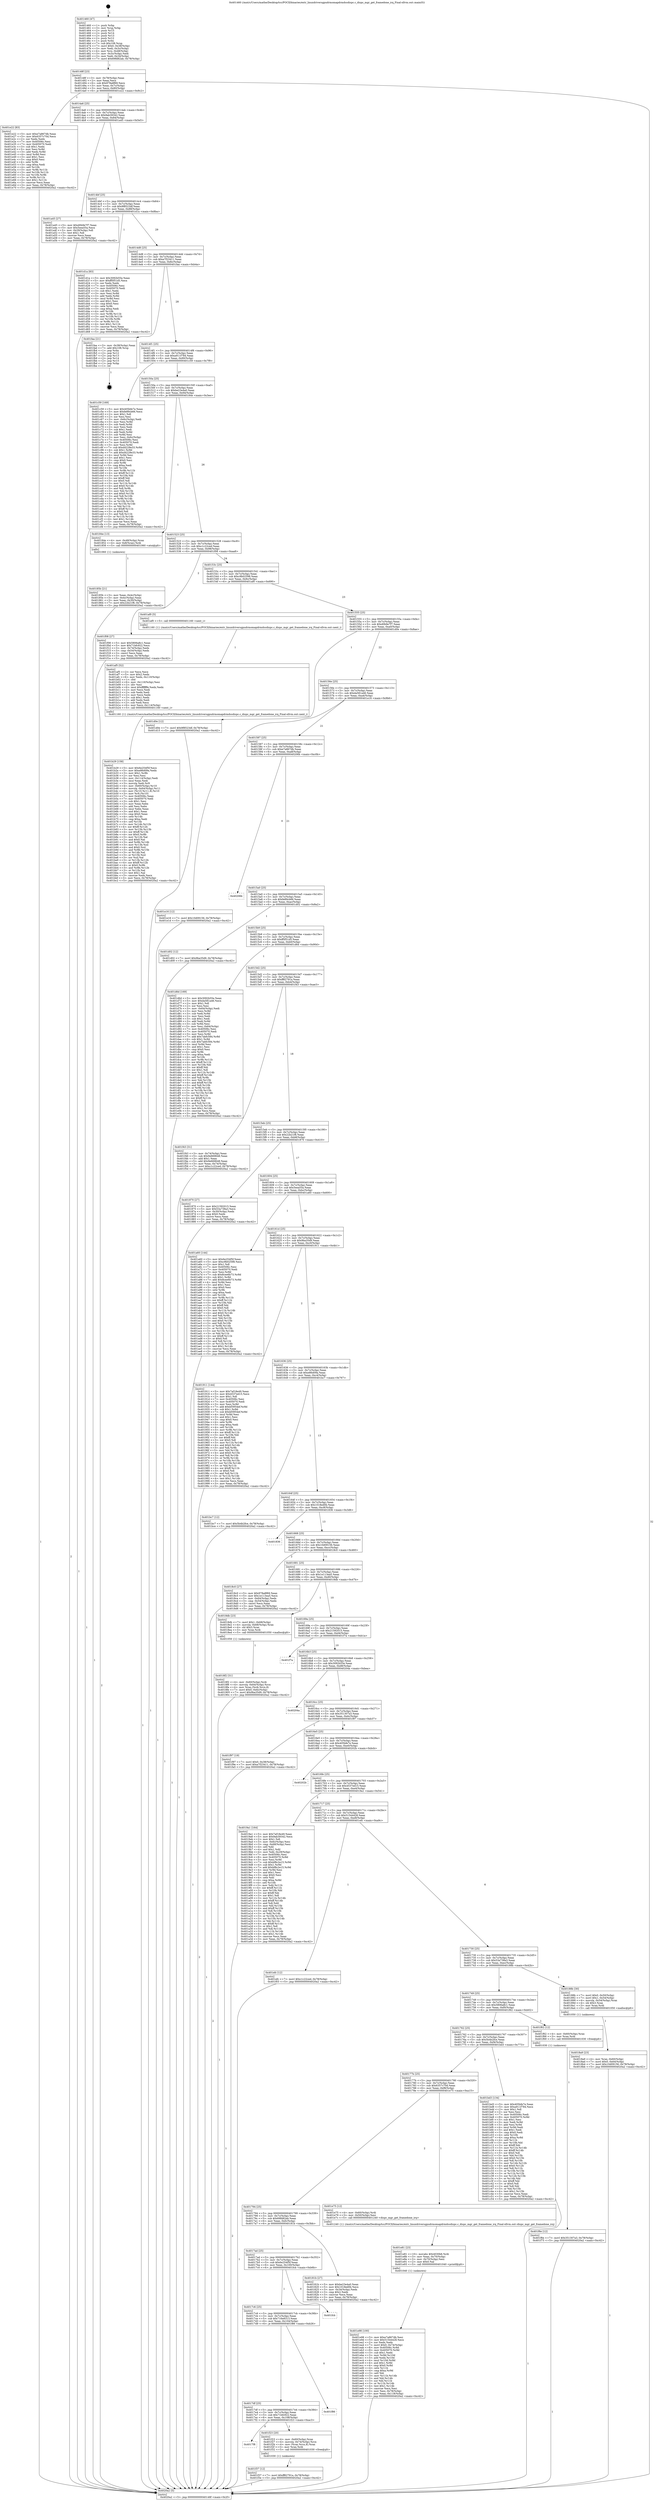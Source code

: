 digraph "0x401460" {
  label = "0x401460 (/mnt/c/Users/mathe/Desktop/tcc/POCII/binaries/extr_linuxdriversgpudrmomapdrmdssdispc.c_dispc_mgr_get_framedone_irq_Final-ollvm.out::main(0))"
  labelloc = "t"
  node[shape=record]

  Entry [label="",width=0.3,height=0.3,shape=circle,fillcolor=black,style=filled]
  "0x40148f" [label="{
     0x40148f [23]\l
     | [instrs]\l
     &nbsp;&nbsp;0x40148f \<+3\>: mov -0x78(%rbp),%eax\l
     &nbsp;&nbsp;0x401492 \<+2\>: mov %eax,%ecx\l
     &nbsp;&nbsp;0x401494 \<+6\>: sub $0x978a8f69,%ecx\l
     &nbsp;&nbsp;0x40149a \<+3\>: mov %eax,-0x7c(%rbp)\l
     &nbsp;&nbsp;0x40149d \<+3\>: mov %ecx,-0x80(%rbp)\l
     &nbsp;&nbsp;0x4014a0 \<+6\>: je 0000000000401e22 \<main+0x9c2\>\l
  }"]
  "0x401e22" [label="{
     0x401e22 [83]\l
     | [instrs]\l
     &nbsp;&nbsp;0x401e22 \<+5\>: mov $0xe7a867db,%eax\l
     &nbsp;&nbsp;0x401e27 \<+5\>: mov $0x6357c70d,%ecx\l
     &nbsp;&nbsp;0x401e2c \<+2\>: xor %edx,%edx\l
     &nbsp;&nbsp;0x401e2e \<+7\>: mov 0x40506c,%esi\l
     &nbsp;&nbsp;0x401e35 \<+7\>: mov 0x405070,%edi\l
     &nbsp;&nbsp;0x401e3c \<+3\>: sub $0x1,%edx\l
     &nbsp;&nbsp;0x401e3f \<+3\>: mov %esi,%r8d\l
     &nbsp;&nbsp;0x401e42 \<+3\>: add %edx,%r8d\l
     &nbsp;&nbsp;0x401e45 \<+4\>: imul %r8d,%esi\l
     &nbsp;&nbsp;0x401e49 \<+3\>: and $0x1,%esi\l
     &nbsp;&nbsp;0x401e4c \<+3\>: cmp $0x0,%esi\l
     &nbsp;&nbsp;0x401e4f \<+4\>: sete %r9b\l
     &nbsp;&nbsp;0x401e53 \<+3\>: cmp $0xa,%edi\l
     &nbsp;&nbsp;0x401e56 \<+4\>: setl %r10b\l
     &nbsp;&nbsp;0x401e5a \<+3\>: mov %r9b,%r11b\l
     &nbsp;&nbsp;0x401e5d \<+3\>: and %r10b,%r11b\l
     &nbsp;&nbsp;0x401e60 \<+3\>: xor %r10b,%r9b\l
     &nbsp;&nbsp;0x401e63 \<+3\>: or %r9b,%r11b\l
     &nbsp;&nbsp;0x401e66 \<+4\>: test $0x1,%r11b\l
     &nbsp;&nbsp;0x401e6a \<+3\>: cmovne %ecx,%eax\l
     &nbsp;&nbsp;0x401e6d \<+3\>: mov %eax,-0x78(%rbp)\l
     &nbsp;&nbsp;0x401e70 \<+5\>: jmp 00000000004020a2 \<main+0xc42\>\l
  }"]
  "0x4014a6" [label="{
     0x4014a6 [25]\l
     | [instrs]\l
     &nbsp;&nbsp;0x4014a6 \<+5\>: jmp 00000000004014ab \<main+0x4b\>\l
     &nbsp;&nbsp;0x4014ab \<+3\>: mov -0x7c(%rbp),%eax\l
     &nbsp;&nbsp;0x4014ae \<+5\>: sub $0x9ab39342,%eax\l
     &nbsp;&nbsp;0x4014b3 \<+6\>: mov %eax,-0x84(%rbp)\l
     &nbsp;&nbsp;0x4014b9 \<+6\>: je 0000000000401a45 \<main+0x5e5\>\l
  }"]
  Exit [label="",width=0.3,height=0.3,shape=circle,fillcolor=black,style=filled,peripheries=2]
  "0x401a45" [label="{
     0x401a45 [27]\l
     | [instrs]\l
     &nbsp;&nbsp;0x401a45 \<+5\>: mov $0xd0b9e7f7,%eax\l
     &nbsp;&nbsp;0x401a4a \<+5\>: mov $0x5eea55a,%ecx\l
     &nbsp;&nbsp;0x401a4f \<+3\>: mov -0x29(%rbp),%dl\l
     &nbsp;&nbsp;0x401a52 \<+3\>: test $0x1,%dl\l
     &nbsp;&nbsp;0x401a55 \<+3\>: cmovne %ecx,%eax\l
     &nbsp;&nbsp;0x401a58 \<+3\>: mov %eax,-0x78(%rbp)\l
     &nbsp;&nbsp;0x401a5b \<+5\>: jmp 00000000004020a2 \<main+0xc42\>\l
  }"]
  "0x4014bf" [label="{
     0x4014bf [25]\l
     | [instrs]\l
     &nbsp;&nbsp;0x4014bf \<+5\>: jmp 00000000004014c4 \<main+0x64\>\l
     &nbsp;&nbsp;0x4014c4 \<+3\>: mov -0x7c(%rbp),%eax\l
     &nbsp;&nbsp;0x4014c7 \<+5\>: sub $0x9f8523df,%eax\l
     &nbsp;&nbsp;0x4014cc \<+6\>: mov %eax,-0x88(%rbp)\l
     &nbsp;&nbsp;0x4014d2 \<+6\>: je 0000000000401d1a \<main+0x8ba\>\l
  }"]
  "0x401f6e" [label="{
     0x401f6e [12]\l
     | [instrs]\l
     &nbsp;&nbsp;0x401f6e \<+7\>: movl $0x351307a3,-0x78(%rbp)\l
     &nbsp;&nbsp;0x401f75 \<+5\>: jmp 00000000004020a2 \<main+0xc42\>\l
  }"]
  "0x401d1a" [label="{
     0x401d1a [83]\l
     | [instrs]\l
     &nbsp;&nbsp;0x401d1a \<+5\>: mov $0x3092b55e,%eax\l
     &nbsp;&nbsp;0x401d1f \<+5\>: mov $0xff5f51d5,%ecx\l
     &nbsp;&nbsp;0x401d24 \<+2\>: xor %edx,%edx\l
     &nbsp;&nbsp;0x401d26 \<+7\>: mov 0x40506c,%esi\l
     &nbsp;&nbsp;0x401d2d \<+7\>: mov 0x405070,%edi\l
     &nbsp;&nbsp;0x401d34 \<+3\>: sub $0x1,%edx\l
     &nbsp;&nbsp;0x401d37 \<+3\>: mov %esi,%r8d\l
     &nbsp;&nbsp;0x401d3a \<+3\>: add %edx,%r8d\l
     &nbsp;&nbsp;0x401d3d \<+4\>: imul %r8d,%esi\l
     &nbsp;&nbsp;0x401d41 \<+3\>: and $0x1,%esi\l
     &nbsp;&nbsp;0x401d44 \<+3\>: cmp $0x0,%esi\l
     &nbsp;&nbsp;0x401d47 \<+4\>: sete %r9b\l
     &nbsp;&nbsp;0x401d4b \<+3\>: cmp $0xa,%edi\l
     &nbsp;&nbsp;0x401d4e \<+4\>: setl %r10b\l
     &nbsp;&nbsp;0x401d52 \<+3\>: mov %r9b,%r11b\l
     &nbsp;&nbsp;0x401d55 \<+3\>: and %r10b,%r11b\l
     &nbsp;&nbsp;0x401d58 \<+3\>: xor %r10b,%r9b\l
     &nbsp;&nbsp;0x401d5b \<+3\>: or %r9b,%r11b\l
     &nbsp;&nbsp;0x401d5e \<+4\>: test $0x1,%r11b\l
     &nbsp;&nbsp;0x401d62 \<+3\>: cmovne %ecx,%eax\l
     &nbsp;&nbsp;0x401d65 \<+3\>: mov %eax,-0x78(%rbp)\l
     &nbsp;&nbsp;0x401d68 \<+5\>: jmp 00000000004020a2 \<main+0xc42\>\l
  }"]
  "0x4014d8" [label="{
     0x4014d8 [25]\l
     | [instrs]\l
     &nbsp;&nbsp;0x4014d8 \<+5\>: jmp 00000000004014dd \<main+0x7d\>\l
     &nbsp;&nbsp;0x4014dd \<+3\>: mov -0x7c(%rbp),%eax\l
     &nbsp;&nbsp;0x4014e0 \<+5\>: sub $0xa7f23411,%eax\l
     &nbsp;&nbsp;0x4014e5 \<+6\>: mov %eax,-0x8c(%rbp)\l
     &nbsp;&nbsp;0x4014eb \<+6\>: je 0000000000401faa \<main+0xb4a\>\l
  }"]
  "0x401f37" [label="{
     0x401f37 [12]\l
     | [instrs]\l
     &nbsp;&nbsp;0x401f37 \<+7\>: movl $0xff82791a,-0x78(%rbp)\l
     &nbsp;&nbsp;0x401f3e \<+5\>: jmp 00000000004020a2 \<main+0xc42\>\l
  }"]
  "0x401faa" [label="{
     0x401faa [21]\l
     | [instrs]\l
     &nbsp;&nbsp;0x401faa \<+3\>: mov -0x38(%rbp),%eax\l
     &nbsp;&nbsp;0x401fad \<+7\>: add $0x108,%rsp\l
     &nbsp;&nbsp;0x401fb4 \<+1\>: pop %rbx\l
     &nbsp;&nbsp;0x401fb5 \<+2\>: pop %r12\l
     &nbsp;&nbsp;0x401fb7 \<+2\>: pop %r13\l
     &nbsp;&nbsp;0x401fb9 \<+2\>: pop %r14\l
     &nbsp;&nbsp;0x401fbb \<+2\>: pop %r15\l
     &nbsp;&nbsp;0x401fbd \<+1\>: pop %rbp\l
     &nbsp;&nbsp;0x401fbe \<+1\>: ret\l
  }"]
  "0x4014f1" [label="{
     0x4014f1 [25]\l
     | [instrs]\l
     &nbsp;&nbsp;0x4014f1 \<+5\>: jmp 00000000004014f6 \<main+0x96\>\l
     &nbsp;&nbsp;0x4014f6 \<+3\>: mov -0x7c(%rbp),%eax\l
     &nbsp;&nbsp;0x4014f9 \<+5\>: sub $0xa911f784,%eax\l
     &nbsp;&nbsp;0x4014fe \<+6\>: mov %eax,-0x90(%rbp)\l
     &nbsp;&nbsp;0x401504 \<+6\>: je 0000000000401c59 \<main+0x7f9\>\l
  }"]
  "0x4017f8" [label="{
     0x4017f8\l
  }", style=dashed]
  "0x401c59" [label="{
     0x401c59 [169]\l
     | [instrs]\l
     &nbsp;&nbsp;0x401c59 \<+5\>: mov $0x405bfe7e,%eax\l
     &nbsp;&nbsp;0x401c5e \<+5\>: mov $0xfe89cb66,%ecx\l
     &nbsp;&nbsp;0x401c63 \<+2\>: mov $0x1,%dl\l
     &nbsp;&nbsp;0x401c65 \<+2\>: xor %esi,%esi\l
     &nbsp;&nbsp;0x401c67 \<+3\>: mov -0x6c(%rbp),%edi\l
     &nbsp;&nbsp;0x401c6a \<+3\>: mov %esi,%r8d\l
     &nbsp;&nbsp;0x401c6d \<+3\>: sub %edi,%r8d\l
     &nbsp;&nbsp;0x401c70 \<+2\>: mov %esi,%edi\l
     &nbsp;&nbsp;0x401c72 \<+3\>: sub $0x1,%edi\l
     &nbsp;&nbsp;0x401c75 \<+3\>: add %edi,%r8d\l
     &nbsp;&nbsp;0x401c78 \<+3\>: sub %r8d,%esi\l
     &nbsp;&nbsp;0x401c7b \<+3\>: mov %esi,-0x6c(%rbp)\l
     &nbsp;&nbsp;0x401c7e \<+7\>: mov 0x40506c,%esi\l
     &nbsp;&nbsp;0x401c85 \<+7\>: mov 0x405070,%edi\l
     &nbsp;&nbsp;0x401c8c \<+3\>: mov %esi,%r8d\l
     &nbsp;&nbsp;0x401c8f \<+7\>: sub $0xd4228e33,%r8d\l
     &nbsp;&nbsp;0x401c96 \<+4\>: sub $0x1,%r8d\l
     &nbsp;&nbsp;0x401c9a \<+7\>: add $0xd4228e33,%r8d\l
     &nbsp;&nbsp;0x401ca1 \<+4\>: imul %r8d,%esi\l
     &nbsp;&nbsp;0x401ca5 \<+3\>: and $0x1,%esi\l
     &nbsp;&nbsp;0x401ca8 \<+3\>: cmp $0x0,%esi\l
     &nbsp;&nbsp;0x401cab \<+4\>: sete %r9b\l
     &nbsp;&nbsp;0x401caf \<+3\>: cmp $0xa,%edi\l
     &nbsp;&nbsp;0x401cb2 \<+4\>: setl %r10b\l
     &nbsp;&nbsp;0x401cb6 \<+3\>: mov %r9b,%r11b\l
     &nbsp;&nbsp;0x401cb9 \<+4\>: xor $0xff,%r11b\l
     &nbsp;&nbsp;0x401cbd \<+3\>: mov %r10b,%bl\l
     &nbsp;&nbsp;0x401cc0 \<+3\>: xor $0xff,%bl\l
     &nbsp;&nbsp;0x401cc3 \<+3\>: xor $0x0,%dl\l
     &nbsp;&nbsp;0x401cc6 \<+3\>: mov %r11b,%r14b\l
     &nbsp;&nbsp;0x401cc9 \<+4\>: and $0x0,%r14b\l
     &nbsp;&nbsp;0x401ccd \<+3\>: and %dl,%r9b\l
     &nbsp;&nbsp;0x401cd0 \<+3\>: mov %bl,%r15b\l
     &nbsp;&nbsp;0x401cd3 \<+4\>: and $0x0,%r15b\l
     &nbsp;&nbsp;0x401cd7 \<+3\>: and %dl,%r10b\l
     &nbsp;&nbsp;0x401cda \<+3\>: or %r9b,%r14b\l
     &nbsp;&nbsp;0x401cdd \<+3\>: or %r10b,%r15b\l
     &nbsp;&nbsp;0x401ce0 \<+3\>: xor %r15b,%r14b\l
     &nbsp;&nbsp;0x401ce3 \<+3\>: or %bl,%r11b\l
     &nbsp;&nbsp;0x401ce6 \<+4\>: xor $0xff,%r11b\l
     &nbsp;&nbsp;0x401cea \<+3\>: or $0x0,%dl\l
     &nbsp;&nbsp;0x401ced \<+3\>: and %dl,%r11b\l
     &nbsp;&nbsp;0x401cf0 \<+3\>: or %r11b,%r14b\l
     &nbsp;&nbsp;0x401cf3 \<+4\>: test $0x1,%r14b\l
     &nbsp;&nbsp;0x401cf7 \<+3\>: cmovne %ecx,%eax\l
     &nbsp;&nbsp;0x401cfa \<+3\>: mov %eax,-0x78(%rbp)\l
     &nbsp;&nbsp;0x401cfd \<+5\>: jmp 00000000004020a2 \<main+0xc42\>\l
  }"]
  "0x40150a" [label="{
     0x40150a [25]\l
     | [instrs]\l
     &nbsp;&nbsp;0x40150a \<+5\>: jmp 000000000040150f \<main+0xaf\>\l
     &nbsp;&nbsp;0x40150f \<+3\>: mov -0x7c(%rbp),%eax\l
     &nbsp;&nbsp;0x401512 \<+5\>: sub $0xbe23e4a0,%eax\l
     &nbsp;&nbsp;0x401517 \<+6\>: mov %eax,-0x94(%rbp)\l
     &nbsp;&nbsp;0x40151d \<+6\>: je 000000000040184e \<main+0x3ee\>\l
  }"]
  "0x401f23" [label="{
     0x401f23 [20]\l
     | [instrs]\l
     &nbsp;&nbsp;0x401f23 \<+4\>: mov -0x60(%rbp),%rax\l
     &nbsp;&nbsp;0x401f27 \<+4\>: movslq -0x74(%rbp),%rcx\l
     &nbsp;&nbsp;0x401f2b \<+4\>: mov (%rax,%rcx,8),%rax\l
     &nbsp;&nbsp;0x401f2f \<+3\>: mov %rax,%rdi\l
     &nbsp;&nbsp;0x401f32 \<+5\>: call 0000000000401030 \<free@plt\>\l
     | [calls]\l
     &nbsp;&nbsp;0x401030 \{1\} (unknown)\l
  }"]
  "0x40184e" [label="{
     0x40184e [13]\l
     | [instrs]\l
     &nbsp;&nbsp;0x40184e \<+4\>: mov -0x48(%rbp),%rax\l
     &nbsp;&nbsp;0x401852 \<+4\>: mov 0x8(%rax),%rdi\l
     &nbsp;&nbsp;0x401856 \<+5\>: call 0000000000401060 \<atoi@plt\>\l
     | [calls]\l
     &nbsp;&nbsp;0x401060 \{1\} (unknown)\l
  }"]
  "0x401523" [label="{
     0x401523 [25]\l
     | [instrs]\l
     &nbsp;&nbsp;0x401523 \<+5\>: jmp 0000000000401528 \<main+0xc8\>\l
     &nbsp;&nbsp;0x401528 \<+3\>: mov -0x7c(%rbp),%eax\l
     &nbsp;&nbsp;0x40152b \<+5\>: sub $0xc1c22ced,%eax\l
     &nbsp;&nbsp;0x401530 \<+6\>: mov %eax,-0x98(%rbp)\l
     &nbsp;&nbsp;0x401536 \<+6\>: je 0000000000401f08 \<main+0xaa8\>\l
  }"]
  "0x4017df" [label="{
     0x4017df [25]\l
     | [instrs]\l
     &nbsp;&nbsp;0x4017df \<+5\>: jmp 00000000004017e4 \<main+0x384\>\l
     &nbsp;&nbsp;0x4017e4 \<+3\>: mov -0x7c(%rbp),%eax\l
     &nbsp;&nbsp;0x4017e7 \<+5\>: sub $0x71bfc922,%eax\l
     &nbsp;&nbsp;0x4017ec \<+6\>: mov %eax,-0x108(%rbp)\l
     &nbsp;&nbsp;0x4017f2 \<+6\>: je 0000000000401f23 \<main+0xac3\>\l
  }"]
  "0x401f08" [label="{
     0x401f08 [27]\l
     | [instrs]\l
     &nbsp;&nbsp;0x401f08 \<+5\>: mov $0x5806a8c1,%eax\l
     &nbsp;&nbsp;0x401f0d \<+5\>: mov $0x71bfc922,%ecx\l
     &nbsp;&nbsp;0x401f12 \<+3\>: mov -0x74(%rbp),%edx\l
     &nbsp;&nbsp;0x401f15 \<+3\>: cmp -0x54(%rbp),%edx\l
     &nbsp;&nbsp;0x401f18 \<+3\>: cmovl %ecx,%eax\l
     &nbsp;&nbsp;0x401f1b \<+3\>: mov %eax,-0x78(%rbp)\l
     &nbsp;&nbsp;0x401f1e \<+5\>: jmp 00000000004020a2 \<main+0xc42\>\l
  }"]
  "0x40153c" [label="{
     0x40153c [25]\l
     | [instrs]\l
     &nbsp;&nbsp;0x40153c \<+5\>: jmp 0000000000401541 \<main+0xe1\>\l
     &nbsp;&nbsp;0x401541 \<+3\>: mov -0x7c(%rbp),%eax\l
     &nbsp;&nbsp;0x401544 \<+5\>: sub $0xc9b02598,%eax\l
     &nbsp;&nbsp;0x401549 \<+6\>: mov %eax,-0x9c(%rbp)\l
     &nbsp;&nbsp;0x40154f \<+6\>: je 0000000000401af0 \<main+0x690\>\l
  }"]
  "0x401f86" [label="{
     0x401f86\l
  }", style=dashed]
  "0x401af0" [label="{
     0x401af0 [5]\l
     | [instrs]\l
     &nbsp;&nbsp;0x401af0 \<+5\>: call 0000000000401160 \<next_i\>\l
     | [calls]\l
     &nbsp;&nbsp;0x401160 \{1\} (/mnt/c/Users/mathe/Desktop/tcc/POCII/binaries/extr_linuxdriversgpudrmomapdrmdssdispc.c_dispc_mgr_get_framedone_irq_Final-ollvm.out::next_i)\l
  }"]
  "0x401555" [label="{
     0x401555 [25]\l
     | [instrs]\l
     &nbsp;&nbsp;0x401555 \<+5\>: jmp 000000000040155a \<main+0xfa\>\l
     &nbsp;&nbsp;0x40155a \<+3\>: mov -0x7c(%rbp),%eax\l
     &nbsp;&nbsp;0x40155d \<+5\>: sub $0xd0b9e7f7,%eax\l
     &nbsp;&nbsp;0x401562 \<+6\>: mov %eax,-0xa0(%rbp)\l
     &nbsp;&nbsp;0x401568 \<+6\>: je 0000000000401d0e \<main+0x8ae\>\l
  }"]
  "0x4017c6" [label="{
     0x4017c6 [25]\l
     | [instrs]\l
     &nbsp;&nbsp;0x4017c6 \<+5\>: jmp 00000000004017cb \<main+0x36b\>\l
     &nbsp;&nbsp;0x4017cb \<+3\>: mov -0x7c(%rbp),%eax\l
     &nbsp;&nbsp;0x4017ce \<+5\>: sub $0x716e8313,%eax\l
     &nbsp;&nbsp;0x4017d3 \<+6\>: mov %eax,-0x104(%rbp)\l
     &nbsp;&nbsp;0x4017d9 \<+6\>: je 0000000000401f86 \<main+0xb26\>\l
  }"]
  "0x401d0e" [label="{
     0x401d0e [12]\l
     | [instrs]\l
     &nbsp;&nbsp;0x401d0e \<+7\>: movl $0x9f8523df,-0x78(%rbp)\l
     &nbsp;&nbsp;0x401d15 \<+5\>: jmp 00000000004020a2 \<main+0xc42\>\l
  }"]
  "0x40156e" [label="{
     0x40156e [25]\l
     | [instrs]\l
     &nbsp;&nbsp;0x40156e \<+5\>: jmp 0000000000401573 \<main+0x113\>\l
     &nbsp;&nbsp;0x401573 \<+3\>: mov -0x7c(%rbp),%eax\l
     &nbsp;&nbsp;0x401576 \<+5\>: sub $0xda581a46,%eax\l
     &nbsp;&nbsp;0x40157b \<+6\>: mov %eax,-0xa4(%rbp)\l
     &nbsp;&nbsp;0x401581 \<+6\>: je 0000000000401e16 \<main+0x9b6\>\l
  }"]
  "0x401fcb" [label="{
     0x401fcb\l
  }", style=dashed]
  "0x401e16" [label="{
     0x401e16 [12]\l
     | [instrs]\l
     &nbsp;&nbsp;0x401e16 \<+7\>: movl $0x10d09156,-0x78(%rbp)\l
     &nbsp;&nbsp;0x401e1d \<+5\>: jmp 00000000004020a2 \<main+0xc42\>\l
  }"]
  "0x401587" [label="{
     0x401587 [25]\l
     | [instrs]\l
     &nbsp;&nbsp;0x401587 \<+5\>: jmp 000000000040158c \<main+0x12c\>\l
     &nbsp;&nbsp;0x40158c \<+3\>: mov -0x7c(%rbp),%eax\l
     &nbsp;&nbsp;0x40158f \<+5\>: sub $0xe7a867db,%eax\l
     &nbsp;&nbsp;0x401594 \<+6\>: mov %eax,-0xa8(%rbp)\l
     &nbsp;&nbsp;0x40159a \<+6\>: je 000000000040206b \<main+0xc0b\>\l
  }"]
  "0x401e98" [label="{
     0x401e98 [100]\l
     | [instrs]\l
     &nbsp;&nbsp;0x401e98 \<+5\>: mov $0xe7a867db,%esi\l
     &nbsp;&nbsp;0x401e9d \<+5\>: mov $0x51544428,%ecx\l
     &nbsp;&nbsp;0x401ea2 \<+2\>: xor %edx,%edx\l
     &nbsp;&nbsp;0x401ea4 \<+7\>: movl $0x0,-0x74(%rbp)\l
     &nbsp;&nbsp;0x401eab \<+8\>: mov 0x40506c,%r8d\l
     &nbsp;&nbsp;0x401eb3 \<+8\>: mov 0x405070,%r9d\l
     &nbsp;&nbsp;0x401ebb \<+3\>: sub $0x1,%edx\l
     &nbsp;&nbsp;0x401ebe \<+3\>: mov %r8d,%r10d\l
     &nbsp;&nbsp;0x401ec1 \<+3\>: add %edx,%r10d\l
     &nbsp;&nbsp;0x401ec4 \<+4\>: imul %r10d,%r8d\l
     &nbsp;&nbsp;0x401ec8 \<+4\>: and $0x1,%r8d\l
     &nbsp;&nbsp;0x401ecc \<+4\>: cmp $0x0,%r8d\l
     &nbsp;&nbsp;0x401ed0 \<+4\>: sete %r11b\l
     &nbsp;&nbsp;0x401ed4 \<+4\>: cmp $0xa,%r9d\l
     &nbsp;&nbsp;0x401ed8 \<+3\>: setl %bl\l
     &nbsp;&nbsp;0x401edb \<+3\>: mov %r11b,%r14b\l
     &nbsp;&nbsp;0x401ede \<+3\>: and %bl,%r14b\l
     &nbsp;&nbsp;0x401ee1 \<+3\>: xor %bl,%r11b\l
     &nbsp;&nbsp;0x401ee4 \<+3\>: or %r11b,%r14b\l
     &nbsp;&nbsp;0x401ee7 \<+4\>: test $0x1,%r14b\l
     &nbsp;&nbsp;0x401eeb \<+3\>: cmovne %ecx,%esi\l
     &nbsp;&nbsp;0x401eee \<+3\>: mov %esi,-0x78(%rbp)\l
     &nbsp;&nbsp;0x401ef1 \<+6\>: mov %eax,-0x118(%rbp)\l
     &nbsp;&nbsp;0x401ef7 \<+5\>: jmp 00000000004020a2 \<main+0xc42\>\l
  }"]
  "0x40206b" [label="{
     0x40206b\l
  }", style=dashed]
  "0x4015a0" [label="{
     0x4015a0 [25]\l
     | [instrs]\l
     &nbsp;&nbsp;0x4015a0 \<+5\>: jmp 00000000004015a5 \<main+0x145\>\l
     &nbsp;&nbsp;0x4015a5 \<+3\>: mov -0x7c(%rbp),%eax\l
     &nbsp;&nbsp;0x4015a8 \<+5\>: sub $0xfe89cb66,%eax\l
     &nbsp;&nbsp;0x4015ad \<+6\>: mov %eax,-0xac(%rbp)\l
     &nbsp;&nbsp;0x4015b3 \<+6\>: je 0000000000401d02 \<main+0x8a2\>\l
  }"]
  "0x401e81" [label="{
     0x401e81 [23]\l
     | [instrs]\l
     &nbsp;&nbsp;0x401e81 \<+10\>: movabs $0x4030b6,%rdi\l
     &nbsp;&nbsp;0x401e8b \<+3\>: mov %eax,-0x70(%rbp)\l
     &nbsp;&nbsp;0x401e8e \<+3\>: mov -0x70(%rbp),%esi\l
     &nbsp;&nbsp;0x401e91 \<+2\>: mov $0x0,%al\l
     &nbsp;&nbsp;0x401e93 \<+5\>: call 0000000000401040 \<printf@plt\>\l
     | [calls]\l
     &nbsp;&nbsp;0x401040 \{1\} (unknown)\l
  }"]
  "0x401d02" [label="{
     0x401d02 [12]\l
     | [instrs]\l
     &nbsp;&nbsp;0x401d02 \<+7\>: movl $0x9ba35d9,-0x78(%rbp)\l
     &nbsp;&nbsp;0x401d09 \<+5\>: jmp 00000000004020a2 \<main+0xc42\>\l
  }"]
  "0x4015b9" [label="{
     0x4015b9 [25]\l
     | [instrs]\l
     &nbsp;&nbsp;0x4015b9 \<+5\>: jmp 00000000004015be \<main+0x15e\>\l
     &nbsp;&nbsp;0x4015be \<+3\>: mov -0x7c(%rbp),%eax\l
     &nbsp;&nbsp;0x4015c1 \<+5\>: sub $0xff5f51d5,%eax\l
     &nbsp;&nbsp;0x4015c6 \<+6\>: mov %eax,-0xb0(%rbp)\l
     &nbsp;&nbsp;0x4015cc \<+6\>: je 0000000000401d6d \<main+0x90d\>\l
  }"]
  "0x401b29" [label="{
     0x401b29 [158]\l
     | [instrs]\l
     &nbsp;&nbsp;0x401b29 \<+5\>: mov $0x6e254f5f,%ecx\l
     &nbsp;&nbsp;0x401b2e \<+5\>: mov $0xe86d09a,%edx\l
     &nbsp;&nbsp;0x401b33 \<+3\>: mov $0x1,%r8b\l
     &nbsp;&nbsp;0x401b36 \<+2\>: xor %esi,%esi\l
     &nbsp;&nbsp;0x401b38 \<+6\>: mov -0x114(%rbp),%edi\l
     &nbsp;&nbsp;0x401b3e \<+3\>: imul %eax,%edi\l
     &nbsp;&nbsp;0x401b41 \<+3\>: movslq %edi,%r9\l
     &nbsp;&nbsp;0x401b44 \<+4\>: mov -0x60(%rbp),%r10\l
     &nbsp;&nbsp;0x401b48 \<+4\>: movslq -0x64(%rbp),%r11\l
     &nbsp;&nbsp;0x401b4c \<+4\>: mov (%r10,%r11,8),%r10\l
     &nbsp;&nbsp;0x401b50 \<+3\>: mov %r9,(%r10)\l
     &nbsp;&nbsp;0x401b53 \<+7\>: mov 0x40506c,%eax\l
     &nbsp;&nbsp;0x401b5a \<+7\>: mov 0x405070,%edi\l
     &nbsp;&nbsp;0x401b61 \<+3\>: sub $0x1,%esi\l
     &nbsp;&nbsp;0x401b64 \<+2\>: mov %eax,%ebx\l
     &nbsp;&nbsp;0x401b66 \<+2\>: add %esi,%ebx\l
     &nbsp;&nbsp;0x401b68 \<+3\>: imul %ebx,%eax\l
     &nbsp;&nbsp;0x401b6b \<+3\>: and $0x1,%eax\l
     &nbsp;&nbsp;0x401b6e \<+3\>: cmp $0x0,%eax\l
     &nbsp;&nbsp;0x401b71 \<+4\>: sete %r14b\l
     &nbsp;&nbsp;0x401b75 \<+3\>: cmp $0xa,%edi\l
     &nbsp;&nbsp;0x401b78 \<+4\>: setl %r15b\l
     &nbsp;&nbsp;0x401b7c \<+3\>: mov %r14b,%r12b\l
     &nbsp;&nbsp;0x401b7f \<+4\>: xor $0xff,%r12b\l
     &nbsp;&nbsp;0x401b83 \<+3\>: mov %r15b,%r13b\l
     &nbsp;&nbsp;0x401b86 \<+4\>: xor $0xff,%r13b\l
     &nbsp;&nbsp;0x401b8a \<+4\>: xor $0x0,%r8b\l
     &nbsp;&nbsp;0x401b8e \<+3\>: mov %r12b,%al\l
     &nbsp;&nbsp;0x401b91 \<+2\>: and $0x0,%al\l
     &nbsp;&nbsp;0x401b93 \<+3\>: and %r8b,%r14b\l
     &nbsp;&nbsp;0x401b96 \<+3\>: mov %r13b,%sil\l
     &nbsp;&nbsp;0x401b99 \<+4\>: and $0x0,%sil\l
     &nbsp;&nbsp;0x401b9d \<+3\>: and %r8b,%r15b\l
     &nbsp;&nbsp;0x401ba0 \<+3\>: or %r14b,%al\l
     &nbsp;&nbsp;0x401ba3 \<+3\>: or %r15b,%sil\l
     &nbsp;&nbsp;0x401ba6 \<+3\>: xor %sil,%al\l
     &nbsp;&nbsp;0x401ba9 \<+3\>: or %r13b,%r12b\l
     &nbsp;&nbsp;0x401bac \<+4\>: xor $0xff,%r12b\l
     &nbsp;&nbsp;0x401bb0 \<+4\>: or $0x0,%r8b\l
     &nbsp;&nbsp;0x401bb4 \<+3\>: and %r8b,%r12b\l
     &nbsp;&nbsp;0x401bb7 \<+3\>: or %r12b,%al\l
     &nbsp;&nbsp;0x401bba \<+2\>: test $0x1,%al\l
     &nbsp;&nbsp;0x401bbc \<+3\>: cmovne %edx,%ecx\l
     &nbsp;&nbsp;0x401bbf \<+3\>: mov %ecx,-0x78(%rbp)\l
     &nbsp;&nbsp;0x401bc2 \<+5\>: jmp 00000000004020a2 \<main+0xc42\>\l
  }"]
  "0x401d6d" [label="{
     0x401d6d [169]\l
     | [instrs]\l
     &nbsp;&nbsp;0x401d6d \<+5\>: mov $0x3092b55e,%eax\l
     &nbsp;&nbsp;0x401d72 \<+5\>: mov $0xda581a46,%ecx\l
     &nbsp;&nbsp;0x401d77 \<+2\>: mov $0x1,%dl\l
     &nbsp;&nbsp;0x401d79 \<+2\>: xor %esi,%esi\l
     &nbsp;&nbsp;0x401d7b \<+3\>: mov -0x64(%rbp),%edi\l
     &nbsp;&nbsp;0x401d7e \<+3\>: mov %esi,%r8d\l
     &nbsp;&nbsp;0x401d81 \<+3\>: sub %edi,%r8d\l
     &nbsp;&nbsp;0x401d84 \<+2\>: mov %esi,%edi\l
     &nbsp;&nbsp;0x401d86 \<+3\>: sub $0x1,%edi\l
     &nbsp;&nbsp;0x401d89 \<+3\>: add %edi,%r8d\l
     &nbsp;&nbsp;0x401d8c \<+3\>: sub %r8d,%esi\l
     &nbsp;&nbsp;0x401d8f \<+3\>: mov %esi,-0x64(%rbp)\l
     &nbsp;&nbsp;0x401d92 \<+7\>: mov 0x40506c,%esi\l
     &nbsp;&nbsp;0x401d99 \<+7\>: mov 0x405070,%edi\l
     &nbsp;&nbsp;0x401da0 \<+3\>: mov %esi,%r8d\l
     &nbsp;&nbsp;0x401da3 \<+7\>: add $0x7abfc584,%r8d\l
     &nbsp;&nbsp;0x401daa \<+4\>: sub $0x1,%r8d\l
     &nbsp;&nbsp;0x401dae \<+7\>: sub $0x7abfc584,%r8d\l
     &nbsp;&nbsp;0x401db5 \<+4\>: imul %r8d,%esi\l
     &nbsp;&nbsp;0x401db9 \<+3\>: and $0x1,%esi\l
     &nbsp;&nbsp;0x401dbc \<+3\>: cmp $0x0,%esi\l
     &nbsp;&nbsp;0x401dbf \<+4\>: sete %r9b\l
     &nbsp;&nbsp;0x401dc3 \<+3\>: cmp $0xa,%edi\l
     &nbsp;&nbsp;0x401dc6 \<+4\>: setl %r10b\l
     &nbsp;&nbsp;0x401dca \<+3\>: mov %r9b,%r11b\l
     &nbsp;&nbsp;0x401dcd \<+4\>: xor $0xff,%r11b\l
     &nbsp;&nbsp;0x401dd1 \<+3\>: mov %r10b,%bl\l
     &nbsp;&nbsp;0x401dd4 \<+3\>: xor $0xff,%bl\l
     &nbsp;&nbsp;0x401dd7 \<+3\>: xor $0x1,%dl\l
     &nbsp;&nbsp;0x401dda \<+3\>: mov %r11b,%r14b\l
     &nbsp;&nbsp;0x401ddd \<+4\>: and $0xff,%r14b\l
     &nbsp;&nbsp;0x401de1 \<+3\>: and %dl,%r9b\l
     &nbsp;&nbsp;0x401de4 \<+3\>: mov %bl,%r15b\l
     &nbsp;&nbsp;0x401de7 \<+4\>: and $0xff,%r15b\l
     &nbsp;&nbsp;0x401deb \<+3\>: and %dl,%r10b\l
     &nbsp;&nbsp;0x401dee \<+3\>: or %r9b,%r14b\l
     &nbsp;&nbsp;0x401df1 \<+3\>: or %r10b,%r15b\l
     &nbsp;&nbsp;0x401df4 \<+3\>: xor %r15b,%r14b\l
     &nbsp;&nbsp;0x401df7 \<+3\>: or %bl,%r11b\l
     &nbsp;&nbsp;0x401dfa \<+4\>: xor $0xff,%r11b\l
     &nbsp;&nbsp;0x401dfe \<+3\>: or $0x1,%dl\l
     &nbsp;&nbsp;0x401e01 \<+3\>: and %dl,%r11b\l
     &nbsp;&nbsp;0x401e04 \<+3\>: or %r11b,%r14b\l
     &nbsp;&nbsp;0x401e07 \<+4\>: test $0x1,%r14b\l
     &nbsp;&nbsp;0x401e0b \<+3\>: cmovne %ecx,%eax\l
     &nbsp;&nbsp;0x401e0e \<+3\>: mov %eax,-0x78(%rbp)\l
     &nbsp;&nbsp;0x401e11 \<+5\>: jmp 00000000004020a2 \<main+0xc42\>\l
  }"]
  "0x4015d2" [label="{
     0x4015d2 [25]\l
     | [instrs]\l
     &nbsp;&nbsp;0x4015d2 \<+5\>: jmp 00000000004015d7 \<main+0x177\>\l
     &nbsp;&nbsp;0x4015d7 \<+3\>: mov -0x7c(%rbp),%eax\l
     &nbsp;&nbsp;0x4015da \<+5\>: sub $0xff82791a,%eax\l
     &nbsp;&nbsp;0x4015df \<+6\>: mov %eax,-0xb4(%rbp)\l
     &nbsp;&nbsp;0x4015e5 \<+6\>: je 0000000000401f43 \<main+0xae3\>\l
  }"]
  "0x401af5" [label="{
     0x401af5 [52]\l
     | [instrs]\l
     &nbsp;&nbsp;0x401af5 \<+2\>: xor %ecx,%ecx\l
     &nbsp;&nbsp;0x401af7 \<+5\>: mov $0x2,%edx\l
     &nbsp;&nbsp;0x401afc \<+6\>: mov %edx,-0x110(%rbp)\l
     &nbsp;&nbsp;0x401b02 \<+1\>: cltd\l
     &nbsp;&nbsp;0x401b03 \<+6\>: mov -0x110(%rbp),%esi\l
     &nbsp;&nbsp;0x401b09 \<+2\>: idiv %esi\l
     &nbsp;&nbsp;0x401b0b \<+6\>: imul $0xfffffffe,%edx,%edx\l
     &nbsp;&nbsp;0x401b11 \<+2\>: mov %ecx,%edi\l
     &nbsp;&nbsp;0x401b13 \<+2\>: sub %edx,%edi\l
     &nbsp;&nbsp;0x401b15 \<+2\>: mov %ecx,%edx\l
     &nbsp;&nbsp;0x401b17 \<+3\>: sub $0x1,%edx\l
     &nbsp;&nbsp;0x401b1a \<+2\>: add %edx,%edi\l
     &nbsp;&nbsp;0x401b1c \<+2\>: sub %edi,%ecx\l
     &nbsp;&nbsp;0x401b1e \<+6\>: mov %ecx,-0x114(%rbp)\l
     &nbsp;&nbsp;0x401b24 \<+5\>: call 0000000000401160 \<next_i\>\l
     | [calls]\l
     &nbsp;&nbsp;0x401160 \{1\} (/mnt/c/Users/mathe/Desktop/tcc/POCII/binaries/extr_linuxdriversgpudrmomapdrmdssdispc.c_dispc_mgr_get_framedone_irq_Final-ollvm.out::next_i)\l
  }"]
  "0x401f43" [label="{
     0x401f43 [31]\l
     | [instrs]\l
     &nbsp;&nbsp;0x401f43 \<+3\>: mov -0x74(%rbp),%eax\l
     &nbsp;&nbsp;0x401f46 \<+5\>: sub $0x9e669648,%eax\l
     &nbsp;&nbsp;0x401f4b \<+3\>: add $0x1,%eax\l
     &nbsp;&nbsp;0x401f4e \<+5\>: add $0x9e669648,%eax\l
     &nbsp;&nbsp;0x401f53 \<+3\>: mov %eax,-0x74(%rbp)\l
     &nbsp;&nbsp;0x401f56 \<+7\>: movl $0xc1c22ced,-0x78(%rbp)\l
     &nbsp;&nbsp;0x401f5d \<+5\>: jmp 00000000004020a2 \<main+0xc42\>\l
  }"]
  "0x4015eb" [label="{
     0x4015eb [25]\l
     | [instrs]\l
     &nbsp;&nbsp;0x4015eb \<+5\>: jmp 00000000004015f0 \<main+0x190\>\l
     &nbsp;&nbsp;0x4015f0 \<+3\>: mov -0x7c(%rbp),%eax\l
     &nbsp;&nbsp;0x4015f3 \<+5\>: sub $0x22b21f6,%eax\l
     &nbsp;&nbsp;0x4015f8 \<+6\>: mov %eax,-0xb8(%rbp)\l
     &nbsp;&nbsp;0x4015fe \<+6\>: je 0000000000401870 \<main+0x410\>\l
  }"]
  "0x4018f2" [label="{
     0x4018f2 [31]\l
     | [instrs]\l
     &nbsp;&nbsp;0x4018f2 \<+4\>: mov -0x60(%rbp),%rdi\l
     &nbsp;&nbsp;0x4018f6 \<+4\>: movslq -0x64(%rbp),%rcx\l
     &nbsp;&nbsp;0x4018fa \<+4\>: mov %rax,(%rdi,%rcx,8)\l
     &nbsp;&nbsp;0x4018fe \<+7\>: movl $0x0,-0x6c(%rbp)\l
     &nbsp;&nbsp;0x401905 \<+7\>: movl $0x9ba35d9,-0x78(%rbp)\l
     &nbsp;&nbsp;0x40190c \<+5\>: jmp 00000000004020a2 \<main+0xc42\>\l
  }"]
  "0x401870" [label="{
     0x401870 [27]\l
     | [instrs]\l
     &nbsp;&nbsp;0x401870 \<+5\>: mov $0x21592015,%eax\l
     &nbsp;&nbsp;0x401875 \<+5\>: mov $0x53a738a3,%ecx\l
     &nbsp;&nbsp;0x40187a \<+3\>: mov -0x30(%rbp),%edx\l
     &nbsp;&nbsp;0x40187d \<+3\>: cmp $0x0,%edx\l
     &nbsp;&nbsp;0x401880 \<+3\>: cmove %ecx,%eax\l
     &nbsp;&nbsp;0x401883 \<+3\>: mov %eax,-0x78(%rbp)\l
     &nbsp;&nbsp;0x401886 \<+5\>: jmp 00000000004020a2 \<main+0xc42\>\l
  }"]
  "0x401604" [label="{
     0x401604 [25]\l
     | [instrs]\l
     &nbsp;&nbsp;0x401604 \<+5\>: jmp 0000000000401609 \<main+0x1a9\>\l
     &nbsp;&nbsp;0x401609 \<+3\>: mov -0x7c(%rbp),%eax\l
     &nbsp;&nbsp;0x40160c \<+5\>: sub $0x5eea55a,%eax\l
     &nbsp;&nbsp;0x401611 \<+6\>: mov %eax,-0xbc(%rbp)\l
     &nbsp;&nbsp;0x401617 \<+6\>: je 0000000000401a60 \<main+0x600\>\l
  }"]
  "0x4018a9" [label="{
     0x4018a9 [23]\l
     | [instrs]\l
     &nbsp;&nbsp;0x4018a9 \<+4\>: mov %rax,-0x60(%rbp)\l
     &nbsp;&nbsp;0x4018ad \<+7\>: movl $0x0,-0x64(%rbp)\l
     &nbsp;&nbsp;0x4018b4 \<+7\>: movl $0x10d09156,-0x78(%rbp)\l
     &nbsp;&nbsp;0x4018bb \<+5\>: jmp 00000000004020a2 \<main+0xc42\>\l
  }"]
  "0x401a60" [label="{
     0x401a60 [144]\l
     | [instrs]\l
     &nbsp;&nbsp;0x401a60 \<+5\>: mov $0x6e254f5f,%eax\l
     &nbsp;&nbsp;0x401a65 \<+5\>: mov $0xc9b02598,%ecx\l
     &nbsp;&nbsp;0x401a6a \<+2\>: mov $0x1,%dl\l
     &nbsp;&nbsp;0x401a6c \<+7\>: mov 0x40506c,%esi\l
     &nbsp;&nbsp;0x401a73 \<+7\>: mov 0x405070,%edi\l
     &nbsp;&nbsp;0x401a7a \<+3\>: mov %esi,%r8d\l
     &nbsp;&nbsp;0x401a7d \<+7\>: sub $0x8cee6b73,%r8d\l
     &nbsp;&nbsp;0x401a84 \<+4\>: sub $0x1,%r8d\l
     &nbsp;&nbsp;0x401a88 \<+7\>: add $0x8cee6b73,%r8d\l
     &nbsp;&nbsp;0x401a8f \<+4\>: imul %r8d,%esi\l
     &nbsp;&nbsp;0x401a93 \<+3\>: and $0x1,%esi\l
     &nbsp;&nbsp;0x401a96 \<+3\>: cmp $0x0,%esi\l
     &nbsp;&nbsp;0x401a99 \<+4\>: sete %r9b\l
     &nbsp;&nbsp;0x401a9d \<+3\>: cmp $0xa,%edi\l
     &nbsp;&nbsp;0x401aa0 \<+4\>: setl %r10b\l
     &nbsp;&nbsp;0x401aa4 \<+3\>: mov %r9b,%r11b\l
     &nbsp;&nbsp;0x401aa7 \<+4\>: xor $0xff,%r11b\l
     &nbsp;&nbsp;0x401aab \<+3\>: mov %r10b,%bl\l
     &nbsp;&nbsp;0x401aae \<+3\>: xor $0xff,%bl\l
     &nbsp;&nbsp;0x401ab1 \<+3\>: xor $0x0,%dl\l
     &nbsp;&nbsp;0x401ab4 \<+3\>: mov %r11b,%r14b\l
     &nbsp;&nbsp;0x401ab7 \<+4\>: and $0x0,%r14b\l
     &nbsp;&nbsp;0x401abb \<+3\>: and %dl,%r9b\l
     &nbsp;&nbsp;0x401abe \<+3\>: mov %bl,%r15b\l
     &nbsp;&nbsp;0x401ac1 \<+4\>: and $0x0,%r15b\l
     &nbsp;&nbsp;0x401ac5 \<+3\>: and %dl,%r10b\l
     &nbsp;&nbsp;0x401ac8 \<+3\>: or %r9b,%r14b\l
     &nbsp;&nbsp;0x401acb \<+3\>: or %r10b,%r15b\l
     &nbsp;&nbsp;0x401ace \<+3\>: xor %r15b,%r14b\l
     &nbsp;&nbsp;0x401ad1 \<+3\>: or %bl,%r11b\l
     &nbsp;&nbsp;0x401ad4 \<+4\>: xor $0xff,%r11b\l
     &nbsp;&nbsp;0x401ad8 \<+3\>: or $0x0,%dl\l
     &nbsp;&nbsp;0x401adb \<+3\>: and %dl,%r11b\l
     &nbsp;&nbsp;0x401ade \<+3\>: or %r11b,%r14b\l
     &nbsp;&nbsp;0x401ae1 \<+4\>: test $0x1,%r14b\l
     &nbsp;&nbsp;0x401ae5 \<+3\>: cmovne %ecx,%eax\l
     &nbsp;&nbsp;0x401ae8 \<+3\>: mov %eax,-0x78(%rbp)\l
     &nbsp;&nbsp;0x401aeb \<+5\>: jmp 00000000004020a2 \<main+0xc42\>\l
  }"]
  "0x40161d" [label="{
     0x40161d [25]\l
     | [instrs]\l
     &nbsp;&nbsp;0x40161d \<+5\>: jmp 0000000000401622 \<main+0x1c2\>\l
     &nbsp;&nbsp;0x401622 \<+3\>: mov -0x7c(%rbp),%eax\l
     &nbsp;&nbsp;0x401625 \<+5\>: sub $0x9ba35d9,%eax\l
     &nbsp;&nbsp;0x40162a \<+6\>: mov %eax,-0xc0(%rbp)\l
     &nbsp;&nbsp;0x401630 \<+6\>: je 0000000000401911 \<main+0x4b1\>\l
  }"]
  "0x40185b" [label="{
     0x40185b [21]\l
     | [instrs]\l
     &nbsp;&nbsp;0x40185b \<+3\>: mov %eax,-0x4c(%rbp)\l
     &nbsp;&nbsp;0x40185e \<+3\>: mov -0x4c(%rbp),%eax\l
     &nbsp;&nbsp;0x401861 \<+3\>: mov %eax,-0x30(%rbp)\l
     &nbsp;&nbsp;0x401864 \<+7\>: movl $0x22b21f6,-0x78(%rbp)\l
     &nbsp;&nbsp;0x40186b \<+5\>: jmp 00000000004020a2 \<main+0xc42\>\l
  }"]
  "0x401911" [label="{
     0x401911 [144]\l
     | [instrs]\l
     &nbsp;&nbsp;0x401911 \<+5\>: mov $0x7af18e49,%eax\l
     &nbsp;&nbsp;0x401916 \<+5\>: mov $0x4537ed15,%ecx\l
     &nbsp;&nbsp;0x40191b \<+2\>: mov $0x1,%dl\l
     &nbsp;&nbsp;0x40191d \<+7\>: mov 0x40506c,%esi\l
     &nbsp;&nbsp;0x401924 \<+7\>: mov 0x405070,%edi\l
     &nbsp;&nbsp;0x40192b \<+3\>: mov %esi,%r8d\l
     &nbsp;&nbsp;0x40192e \<+7\>: add $0xbf3954ef,%r8d\l
     &nbsp;&nbsp;0x401935 \<+4\>: sub $0x1,%r8d\l
     &nbsp;&nbsp;0x401939 \<+7\>: sub $0xbf3954ef,%r8d\l
     &nbsp;&nbsp;0x401940 \<+4\>: imul %r8d,%esi\l
     &nbsp;&nbsp;0x401944 \<+3\>: and $0x1,%esi\l
     &nbsp;&nbsp;0x401947 \<+3\>: cmp $0x0,%esi\l
     &nbsp;&nbsp;0x40194a \<+4\>: sete %r9b\l
     &nbsp;&nbsp;0x40194e \<+3\>: cmp $0xa,%edi\l
     &nbsp;&nbsp;0x401951 \<+4\>: setl %r10b\l
     &nbsp;&nbsp;0x401955 \<+3\>: mov %r9b,%r11b\l
     &nbsp;&nbsp;0x401958 \<+4\>: xor $0xff,%r11b\l
     &nbsp;&nbsp;0x40195c \<+3\>: mov %r10b,%bl\l
     &nbsp;&nbsp;0x40195f \<+3\>: xor $0xff,%bl\l
     &nbsp;&nbsp;0x401962 \<+3\>: xor $0x0,%dl\l
     &nbsp;&nbsp;0x401965 \<+3\>: mov %r11b,%r14b\l
     &nbsp;&nbsp;0x401968 \<+4\>: and $0x0,%r14b\l
     &nbsp;&nbsp;0x40196c \<+3\>: and %dl,%r9b\l
     &nbsp;&nbsp;0x40196f \<+3\>: mov %bl,%r15b\l
     &nbsp;&nbsp;0x401972 \<+4\>: and $0x0,%r15b\l
     &nbsp;&nbsp;0x401976 \<+3\>: and %dl,%r10b\l
     &nbsp;&nbsp;0x401979 \<+3\>: or %r9b,%r14b\l
     &nbsp;&nbsp;0x40197c \<+3\>: or %r10b,%r15b\l
     &nbsp;&nbsp;0x40197f \<+3\>: xor %r15b,%r14b\l
     &nbsp;&nbsp;0x401982 \<+3\>: or %bl,%r11b\l
     &nbsp;&nbsp;0x401985 \<+4\>: xor $0xff,%r11b\l
     &nbsp;&nbsp;0x401989 \<+3\>: or $0x0,%dl\l
     &nbsp;&nbsp;0x40198c \<+3\>: and %dl,%r11b\l
     &nbsp;&nbsp;0x40198f \<+3\>: or %r11b,%r14b\l
     &nbsp;&nbsp;0x401992 \<+4\>: test $0x1,%r14b\l
     &nbsp;&nbsp;0x401996 \<+3\>: cmovne %ecx,%eax\l
     &nbsp;&nbsp;0x401999 \<+3\>: mov %eax,-0x78(%rbp)\l
     &nbsp;&nbsp;0x40199c \<+5\>: jmp 00000000004020a2 \<main+0xc42\>\l
  }"]
  "0x401636" [label="{
     0x401636 [25]\l
     | [instrs]\l
     &nbsp;&nbsp;0x401636 \<+5\>: jmp 000000000040163b \<main+0x1db\>\l
     &nbsp;&nbsp;0x40163b \<+3\>: mov -0x7c(%rbp),%eax\l
     &nbsp;&nbsp;0x40163e \<+5\>: sub $0xe86d09a,%eax\l
     &nbsp;&nbsp;0x401643 \<+6\>: mov %eax,-0xc4(%rbp)\l
     &nbsp;&nbsp;0x401649 \<+6\>: je 0000000000401bc7 \<main+0x767\>\l
  }"]
  "0x401460" [label="{
     0x401460 [47]\l
     | [instrs]\l
     &nbsp;&nbsp;0x401460 \<+1\>: push %rbp\l
     &nbsp;&nbsp;0x401461 \<+3\>: mov %rsp,%rbp\l
     &nbsp;&nbsp;0x401464 \<+2\>: push %r15\l
     &nbsp;&nbsp;0x401466 \<+2\>: push %r14\l
     &nbsp;&nbsp;0x401468 \<+2\>: push %r13\l
     &nbsp;&nbsp;0x40146a \<+2\>: push %r12\l
     &nbsp;&nbsp;0x40146c \<+1\>: push %rbx\l
     &nbsp;&nbsp;0x40146d \<+7\>: sub $0x108,%rsp\l
     &nbsp;&nbsp;0x401474 \<+7\>: movl $0x0,-0x38(%rbp)\l
     &nbsp;&nbsp;0x40147b \<+3\>: mov %edi,-0x3c(%rbp)\l
     &nbsp;&nbsp;0x40147e \<+4\>: mov %rsi,-0x48(%rbp)\l
     &nbsp;&nbsp;0x401482 \<+3\>: mov -0x3c(%rbp),%edi\l
     &nbsp;&nbsp;0x401485 \<+3\>: mov %edi,-0x34(%rbp)\l
     &nbsp;&nbsp;0x401488 \<+7\>: movl $0x69fd82ab,-0x78(%rbp)\l
  }"]
  "0x401bc7" [label="{
     0x401bc7 [12]\l
     | [instrs]\l
     &nbsp;&nbsp;0x401bc7 \<+7\>: movl $0x5b4b2fce,-0x78(%rbp)\l
     &nbsp;&nbsp;0x401bce \<+5\>: jmp 00000000004020a2 \<main+0xc42\>\l
  }"]
  "0x40164f" [label="{
     0x40164f [25]\l
     | [instrs]\l
     &nbsp;&nbsp;0x40164f \<+5\>: jmp 0000000000401654 \<main+0x1f4\>\l
     &nbsp;&nbsp;0x401654 \<+3\>: mov -0x7c(%rbp),%eax\l
     &nbsp;&nbsp;0x401657 \<+5\>: sub $0x1018ed0b,%eax\l
     &nbsp;&nbsp;0x40165c \<+6\>: mov %eax,-0xc8(%rbp)\l
     &nbsp;&nbsp;0x401662 \<+6\>: je 0000000000401836 \<main+0x3d6\>\l
  }"]
  "0x4020a2" [label="{
     0x4020a2 [5]\l
     | [instrs]\l
     &nbsp;&nbsp;0x4020a2 \<+5\>: jmp 000000000040148f \<main+0x2f\>\l
  }"]
  "0x401836" [label="{
     0x401836\l
  }", style=dashed]
  "0x401668" [label="{
     0x401668 [25]\l
     | [instrs]\l
     &nbsp;&nbsp;0x401668 \<+5\>: jmp 000000000040166d \<main+0x20d\>\l
     &nbsp;&nbsp;0x40166d \<+3\>: mov -0x7c(%rbp),%eax\l
     &nbsp;&nbsp;0x401670 \<+5\>: sub $0x10d09156,%eax\l
     &nbsp;&nbsp;0x401675 \<+6\>: mov %eax,-0xcc(%rbp)\l
     &nbsp;&nbsp;0x40167b \<+6\>: je 00000000004018c0 \<main+0x460\>\l
  }"]
  "0x4017ad" [label="{
     0x4017ad [25]\l
     | [instrs]\l
     &nbsp;&nbsp;0x4017ad \<+5\>: jmp 00000000004017b2 \<main+0x352\>\l
     &nbsp;&nbsp;0x4017b2 \<+3\>: mov -0x7c(%rbp),%eax\l
     &nbsp;&nbsp;0x4017b5 \<+5\>: sub $0x6e254f5f,%eax\l
     &nbsp;&nbsp;0x4017ba \<+6\>: mov %eax,-0x100(%rbp)\l
     &nbsp;&nbsp;0x4017c0 \<+6\>: je 0000000000401fcb \<main+0xb6b\>\l
  }"]
  "0x4018c0" [label="{
     0x4018c0 [27]\l
     | [instrs]\l
     &nbsp;&nbsp;0x4018c0 \<+5\>: mov $0x978a8f69,%eax\l
     &nbsp;&nbsp;0x4018c5 \<+5\>: mov $0x1e113ea5,%ecx\l
     &nbsp;&nbsp;0x4018ca \<+3\>: mov -0x64(%rbp),%edx\l
     &nbsp;&nbsp;0x4018cd \<+3\>: cmp -0x54(%rbp),%edx\l
     &nbsp;&nbsp;0x4018d0 \<+3\>: cmovl %ecx,%eax\l
     &nbsp;&nbsp;0x4018d3 \<+3\>: mov %eax,-0x78(%rbp)\l
     &nbsp;&nbsp;0x4018d6 \<+5\>: jmp 00000000004020a2 \<main+0xc42\>\l
  }"]
  "0x401681" [label="{
     0x401681 [25]\l
     | [instrs]\l
     &nbsp;&nbsp;0x401681 \<+5\>: jmp 0000000000401686 \<main+0x226\>\l
     &nbsp;&nbsp;0x401686 \<+3\>: mov -0x7c(%rbp),%eax\l
     &nbsp;&nbsp;0x401689 \<+5\>: sub $0x1e113ea5,%eax\l
     &nbsp;&nbsp;0x40168e \<+6\>: mov %eax,-0xd0(%rbp)\l
     &nbsp;&nbsp;0x401694 \<+6\>: je 00000000004018db \<main+0x47b\>\l
  }"]
  "0x40181b" [label="{
     0x40181b [27]\l
     | [instrs]\l
     &nbsp;&nbsp;0x40181b \<+5\>: mov $0xbe23e4a0,%eax\l
     &nbsp;&nbsp;0x401820 \<+5\>: mov $0x1018ed0b,%ecx\l
     &nbsp;&nbsp;0x401825 \<+3\>: mov -0x34(%rbp),%edx\l
     &nbsp;&nbsp;0x401828 \<+3\>: cmp $0x2,%edx\l
     &nbsp;&nbsp;0x40182b \<+3\>: cmovne %ecx,%eax\l
     &nbsp;&nbsp;0x40182e \<+3\>: mov %eax,-0x78(%rbp)\l
     &nbsp;&nbsp;0x401831 \<+5\>: jmp 00000000004020a2 \<main+0xc42\>\l
  }"]
  "0x4018db" [label="{
     0x4018db [23]\l
     | [instrs]\l
     &nbsp;&nbsp;0x4018db \<+7\>: movl $0x1,-0x68(%rbp)\l
     &nbsp;&nbsp;0x4018e2 \<+4\>: movslq -0x68(%rbp),%rax\l
     &nbsp;&nbsp;0x4018e6 \<+4\>: shl $0x3,%rax\l
     &nbsp;&nbsp;0x4018ea \<+3\>: mov %rax,%rdi\l
     &nbsp;&nbsp;0x4018ed \<+5\>: call 0000000000401050 \<malloc@plt\>\l
     | [calls]\l
     &nbsp;&nbsp;0x401050 \{1\} (unknown)\l
  }"]
  "0x40169a" [label="{
     0x40169a [25]\l
     | [instrs]\l
     &nbsp;&nbsp;0x40169a \<+5\>: jmp 000000000040169f \<main+0x23f\>\l
     &nbsp;&nbsp;0x40169f \<+3\>: mov -0x7c(%rbp),%eax\l
     &nbsp;&nbsp;0x4016a2 \<+5\>: sub $0x21592015,%eax\l
     &nbsp;&nbsp;0x4016a7 \<+6\>: mov %eax,-0xd4(%rbp)\l
     &nbsp;&nbsp;0x4016ad \<+6\>: je 0000000000401f7a \<main+0xb1a\>\l
  }"]
  "0x401794" [label="{
     0x401794 [25]\l
     | [instrs]\l
     &nbsp;&nbsp;0x401794 \<+5\>: jmp 0000000000401799 \<main+0x339\>\l
     &nbsp;&nbsp;0x401799 \<+3\>: mov -0x7c(%rbp),%eax\l
     &nbsp;&nbsp;0x40179c \<+5\>: sub $0x69fd82ab,%eax\l
     &nbsp;&nbsp;0x4017a1 \<+6\>: mov %eax,-0xfc(%rbp)\l
     &nbsp;&nbsp;0x4017a7 \<+6\>: je 000000000040181b \<main+0x3bb\>\l
  }"]
  "0x401f7a" [label="{
     0x401f7a\l
  }", style=dashed]
  "0x4016b3" [label="{
     0x4016b3 [25]\l
     | [instrs]\l
     &nbsp;&nbsp;0x4016b3 \<+5\>: jmp 00000000004016b8 \<main+0x258\>\l
     &nbsp;&nbsp;0x4016b8 \<+3\>: mov -0x7c(%rbp),%eax\l
     &nbsp;&nbsp;0x4016bb \<+5\>: sub $0x3092b55e,%eax\l
     &nbsp;&nbsp;0x4016c0 \<+6\>: mov %eax,-0xd8(%rbp)\l
     &nbsp;&nbsp;0x4016c6 \<+6\>: je 000000000040204a \<main+0xbea\>\l
  }"]
  "0x401e75" [label="{
     0x401e75 [12]\l
     | [instrs]\l
     &nbsp;&nbsp;0x401e75 \<+4\>: mov -0x60(%rbp),%rdi\l
     &nbsp;&nbsp;0x401e79 \<+3\>: mov -0x50(%rbp),%esi\l
     &nbsp;&nbsp;0x401e7c \<+5\>: call 0000000000401240 \<dispc_mgr_get_framedone_irq\>\l
     | [calls]\l
     &nbsp;&nbsp;0x401240 \{1\} (/mnt/c/Users/mathe/Desktop/tcc/POCII/binaries/extr_linuxdriversgpudrmomapdrmdssdispc.c_dispc_mgr_get_framedone_irq_Final-ollvm.out::dispc_mgr_get_framedone_irq)\l
  }"]
  "0x40204a" [label="{
     0x40204a\l
  }", style=dashed]
  "0x4016cc" [label="{
     0x4016cc [25]\l
     | [instrs]\l
     &nbsp;&nbsp;0x4016cc \<+5\>: jmp 00000000004016d1 \<main+0x271\>\l
     &nbsp;&nbsp;0x4016d1 \<+3\>: mov -0x7c(%rbp),%eax\l
     &nbsp;&nbsp;0x4016d4 \<+5\>: sub $0x351307a3,%eax\l
     &nbsp;&nbsp;0x4016d9 \<+6\>: mov %eax,-0xdc(%rbp)\l
     &nbsp;&nbsp;0x4016df \<+6\>: je 0000000000401f97 \<main+0xb37\>\l
  }"]
  "0x40177b" [label="{
     0x40177b [25]\l
     | [instrs]\l
     &nbsp;&nbsp;0x40177b \<+5\>: jmp 0000000000401780 \<main+0x320\>\l
     &nbsp;&nbsp;0x401780 \<+3\>: mov -0x7c(%rbp),%eax\l
     &nbsp;&nbsp;0x401783 \<+5\>: sub $0x6357c70d,%eax\l
     &nbsp;&nbsp;0x401788 \<+6\>: mov %eax,-0xf8(%rbp)\l
     &nbsp;&nbsp;0x40178e \<+6\>: je 0000000000401e75 \<main+0xa15\>\l
  }"]
  "0x401f97" [label="{
     0x401f97 [19]\l
     | [instrs]\l
     &nbsp;&nbsp;0x401f97 \<+7\>: movl $0x0,-0x38(%rbp)\l
     &nbsp;&nbsp;0x401f9e \<+7\>: movl $0xa7f23411,-0x78(%rbp)\l
     &nbsp;&nbsp;0x401fa5 \<+5\>: jmp 00000000004020a2 \<main+0xc42\>\l
  }"]
  "0x4016e5" [label="{
     0x4016e5 [25]\l
     | [instrs]\l
     &nbsp;&nbsp;0x4016e5 \<+5\>: jmp 00000000004016ea \<main+0x28a\>\l
     &nbsp;&nbsp;0x4016ea \<+3\>: mov -0x7c(%rbp),%eax\l
     &nbsp;&nbsp;0x4016ed \<+5\>: sub $0x405bfe7e,%eax\l
     &nbsp;&nbsp;0x4016f2 \<+6\>: mov %eax,-0xe0(%rbp)\l
     &nbsp;&nbsp;0x4016f8 \<+6\>: je 000000000040202b \<main+0xbcb\>\l
  }"]
  "0x401bd3" [label="{
     0x401bd3 [134]\l
     | [instrs]\l
     &nbsp;&nbsp;0x401bd3 \<+5\>: mov $0x405bfe7e,%eax\l
     &nbsp;&nbsp;0x401bd8 \<+5\>: mov $0xa911f784,%ecx\l
     &nbsp;&nbsp;0x401bdd \<+2\>: mov $0x1,%dl\l
     &nbsp;&nbsp;0x401bdf \<+2\>: xor %esi,%esi\l
     &nbsp;&nbsp;0x401be1 \<+7\>: mov 0x40506c,%edi\l
     &nbsp;&nbsp;0x401be8 \<+8\>: mov 0x405070,%r8d\l
     &nbsp;&nbsp;0x401bf0 \<+3\>: sub $0x1,%esi\l
     &nbsp;&nbsp;0x401bf3 \<+3\>: mov %edi,%r9d\l
     &nbsp;&nbsp;0x401bf6 \<+3\>: add %esi,%r9d\l
     &nbsp;&nbsp;0x401bf9 \<+4\>: imul %r9d,%edi\l
     &nbsp;&nbsp;0x401bfd \<+3\>: and $0x1,%edi\l
     &nbsp;&nbsp;0x401c00 \<+3\>: cmp $0x0,%edi\l
     &nbsp;&nbsp;0x401c03 \<+4\>: sete %r10b\l
     &nbsp;&nbsp;0x401c07 \<+4\>: cmp $0xa,%r8d\l
     &nbsp;&nbsp;0x401c0b \<+4\>: setl %r11b\l
     &nbsp;&nbsp;0x401c0f \<+3\>: mov %r10b,%bl\l
     &nbsp;&nbsp;0x401c12 \<+3\>: xor $0xff,%bl\l
     &nbsp;&nbsp;0x401c15 \<+3\>: mov %r11b,%r14b\l
     &nbsp;&nbsp;0x401c18 \<+4\>: xor $0xff,%r14b\l
     &nbsp;&nbsp;0x401c1c \<+3\>: xor $0x0,%dl\l
     &nbsp;&nbsp;0x401c1f \<+3\>: mov %bl,%r15b\l
     &nbsp;&nbsp;0x401c22 \<+4\>: and $0x0,%r15b\l
     &nbsp;&nbsp;0x401c26 \<+3\>: and %dl,%r10b\l
     &nbsp;&nbsp;0x401c29 \<+3\>: mov %r14b,%r12b\l
     &nbsp;&nbsp;0x401c2c \<+4\>: and $0x0,%r12b\l
     &nbsp;&nbsp;0x401c30 \<+3\>: and %dl,%r11b\l
     &nbsp;&nbsp;0x401c33 \<+3\>: or %r10b,%r15b\l
     &nbsp;&nbsp;0x401c36 \<+3\>: or %r11b,%r12b\l
     &nbsp;&nbsp;0x401c39 \<+3\>: xor %r12b,%r15b\l
     &nbsp;&nbsp;0x401c3c \<+3\>: or %r14b,%bl\l
     &nbsp;&nbsp;0x401c3f \<+3\>: xor $0xff,%bl\l
     &nbsp;&nbsp;0x401c42 \<+3\>: or $0x0,%dl\l
     &nbsp;&nbsp;0x401c45 \<+2\>: and %dl,%bl\l
     &nbsp;&nbsp;0x401c47 \<+3\>: or %bl,%r15b\l
     &nbsp;&nbsp;0x401c4a \<+4\>: test $0x1,%r15b\l
     &nbsp;&nbsp;0x401c4e \<+3\>: cmovne %ecx,%eax\l
     &nbsp;&nbsp;0x401c51 \<+3\>: mov %eax,-0x78(%rbp)\l
     &nbsp;&nbsp;0x401c54 \<+5\>: jmp 00000000004020a2 \<main+0xc42\>\l
  }"]
  "0x40202b" [label="{
     0x40202b\l
  }", style=dashed]
  "0x4016fe" [label="{
     0x4016fe [25]\l
     | [instrs]\l
     &nbsp;&nbsp;0x4016fe \<+5\>: jmp 0000000000401703 \<main+0x2a3\>\l
     &nbsp;&nbsp;0x401703 \<+3\>: mov -0x7c(%rbp),%eax\l
     &nbsp;&nbsp;0x401706 \<+5\>: sub $0x4537ed15,%eax\l
     &nbsp;&nbsp;0x40170b \<+6\>: mov %eax,-0xe4(%rbp)\l
     &nbsp;&nbsp;0x401711 \<+6\>: je 00000000004019a1 \<main+0x541\>\l
  }"]
  "0x401762" [label="{
     0x401762 [25]\l
     | [instrs]\l
     &nbsp;&nbsp;0x401762 \<+5\>: jmp 0000000000401767 \<main+0x307\>\l
     &nbsp;&nbsp;0x401767 \<+3\>: mov -0x7c(%rbp),%eax\l
     &nbsp;&nbsp;0x40176a \<+5\>: sub $0x5b4b2fce,%eax\l
     &nbsp;&nbsp;0x40176f \<+6\>: mov %eax,-0xf4(%rbp)\l
     &nbsp;&nbsp;0x401775 \<+6\>: je 0000000000401bd3 \<main+0x773\>\l
  }"]
  "0x4019a1" [label="{
     0x4019a1 [164]\l
     | [instrs]\l
     &nbsp;&nbsp;0x4019a1 \<+5\>: mov $0x7af18e49,%eax\l
     &nbsp;&nbsp;0x4019a6 \<+5\>: mov $0x9ab39342,%ecx\l
     &nbsp;&nbsp;0x4019ab \<+2\>: mov $0x1,%dl\l
     &nbsp;&nbsp;0x4019ad \<+3\>: mov -0x6c(%rbp),%esi\l
     &nbsp;&nbsp;0x4019b0 \<+3\>: cmp -0x68(%rbp),%esi\l
     &nbsp;&nbsp;0x4019b3 \<+4\>: setl %dil\l
     &nbsp;&nbsp;0x4019b7 \<+4\>: and $0x1,%dil\l
     &nbsp;&nbsp;0x4019bb \<+4\>: mov %dil,-0x29(%rbp)\l
     &nbsp;&nbsp;0x4019bf \<+7\>: mov 0x40506c,%esi\l
     &nbsp;&nbsp;0x4019c6 \<+8\>: mov 0x405070,%r8d\l
     &nbsp;&nbsp;0x4019ce \<+3\>: mov %esi,%r9d\l
     &nbsp;&nbsp;0x4019d1 \<+7\>: sub $0xbf8c2e15,%r9d\l
     &nbsp;&nbsp;0x4019d8 \<+4\>: sub $0x1,%r9d\l
     &nbsp;&nbsp;0x4019dc \<+7\>: add $0xbf8c2e15,%r9d\l
     &nbsp;&nbsp;0x4019e3 \<+4\>: imul %r9d,%esi\l
     &nbsp;&nbsp;0x4019e7 \<+3\>: and $0x1,%esi\l
     &nbsp;&nbsp;0x4019ea \<+3\>: cmp $0x0,%esi\l
     &nbsp;&nbsp;0x4019ed \<+4\>: sete %dil\l
     &nbsp;&nbsp;0x4019f1 \<+4\>: cmp $0xa,%r8d\l
     &nbsp;&nbsp;0x4019f5 \<+4\>: setl %r10b\l
     &nbsp;&nbsp;0x4019f9 \<+3\>: mov %dil,%r11b\l
     &nbsp;&nbsp;0x4019fc \<+4\>: xor $0xff,%r11b\l
     &nbsp;&nbsp;0x401a00 \<+3\>: mov %r10b,%bl\l
     &nbsp;&nbsp;0x401a03 \<+3\>: xor $0xff,%bl\l
     &nbsp;&nbsp;0x401a06 \<+3\>: xor $0x1,%dl\l
     &nbsp;&nbsp;0x401a09 \<+3\>: mov %r11b,%r14b\l
     &nbsp;&nbsp;0x401a0c \<+4\>: and $0xff,%r14b\l
     &nbsp;&nbsp;0x401a10 \<+3\>: and %dl,%dil\l
     &nbsp;&nbsp;0x401a13 \<+3\>: mov %bl,%r15b\l
     &nbsp;&nbsp;0x401a16 \<+4\>: and $0xff,%r15b\l
     &nbsp;&nbsp;0x401a1a \<+3\>: and %dl,%r10b\l
     &nbsp;&nbsp;0x401a1d \<+3\>: or %dil,%r14b\l
     &nbsp;&nbsp;0x401a20 \<+3\>: or %r10b,%r15b\l
     &nbsp;&nbsp;0x401a23 \<+3\>: xor %r15b,%r14b\l
     &nbsp;&nbsp;0x401a26 \<+3\>: or %bl,%r11b\l
     &nbsp;&nbsp;0x401a29 \<+4\>: xor $0xff,%r11b\l
     &nbsp;&nbsp;0x401a2d \<+3\>: or $0x1,%dl\l
     &nbsp;&nbsp;0x401a30 \<+3\>: and %dl,%r11b\l
     &nbsp;&nbsp;0x401a33 \<+3\>: or %r11b,%r14b\l
     &nbsp;&nbsp;0x401a36 \<+4\>: test $0x1,%r14b\l
     &nbsp;&nbsp;0x401a3a \<+3\>: cmovne %ecx,%eax\l
     &nbsp;&nbsp;0x401a3d \<+3\>: mov %eax,-0x78(%rbp)\l
     &nbsp;&nbsp;0x401a40 \<+5\>: jmp 00000000004020a2 \<main+0xc42\>\l
  }"]
  "0x401717" [label="{
     0x401717 [25]\l
     | [instrs]\l
     &nbsp;&nbsp;0x401717 \<+5\>: jmp 000000000040171c \<main+0x2bc\>\l
     &nbsp;&nbsp;0x40171c \<+3\>: mov -0x7c(%rbp),%eax\l
     &nbsp;&nbsp;0x40171f \<+5\>: sub $0x51544428,%eax\l
     &nbsp;&nbsp;0x401724 \<+6\>: mov %eax,-0xe8(%rbp)\l
     &nbsp;&nbsp;0x40172a \<+6\>: je 0000000000401efc \<main+0xa9c\>\l
  }"]
  "0x401f62" [label="{
     0x401f62 [12]\l
     | [instrs]\l
     &nbsp;&nbsp;0x401f62 \<+4\>: mov -0x60(%rbp),%rax\l
     &nbsp;&nbsp;0x401f66 \<+3\>: mov %rax,%rdi\l
     &nbsp;&nbsp;0x401f69 \<+5\>: call 0000000000401030 \<free@plt\>\l
     | [calls]\l
     &nbsp;&nbsp;0x401030 \{1\} (unknown)\l
  }"]
  "0x401efc" [label="{
     0x401efc [12]\l
     | [instrs]\l
     &nbsp;&nbsp;0x401efc \<+7\>: movl $0xc1c22ced,-0x78(%rbp)\l
     &nbsp;&nbsp;0x401f03 \<+5\>: jmp 00000000004020a2 \<main+0xc42\>\l
  }"]
  "0x401730" [label="{
     0x401730 [25]\l
     | [instrs]\l
     &nbsp;&nbsp;0x401730 \<+5\>: jmp 0000000000401735 \<main+0x2d5\>\l
     &nbsp;&nbsp;0x401735 \<+3\>: mov -0x7c(%rbp),%eax\l
     &nbsp;&nbsp;0x401738 \<+5\>: sub $0x53a738a3,%eax\l
     &nbsp;&nbsp;0x40173d \<+6\>: mov %eax,-0xec(%rbp)\l
     &nbsp;&nbsp;0x401743 \<+6\>: je 000000000040188b \<main+0x42b\>\l
  }"]
  "0x401749" [label="{
     0x401749 [25]\l
     | [instrs]\l
     &nbsp;&nbsp;0x401749 \<+5\>: jmp 000000000040174e \<main+0x2ee\>\l
     &nbsp;&nbsp;0x40174e \<+3\>: mov -0x7c(%rbp),%eax\l
     &nbsp;&nbsp;0x401751 \<+5\>: sub $0x5806a8c1,%eax\l
     &nbsp;&nbsp;0x401756 \<+6\>: mov %eax,-0xf0(%rbp)\l
     &nbsp;&nbsp;0x40175c \<+6\>: je 0000000000401f62 \<main+0xb02\>\l
  }"]
  "0x40188b" [label="{
     0x40188b [30]\l
     | [instrs]\l
     &nbsp;&nbsp;0x40188b \<+7\>: movl $0x0,-0x50(%rbp)\l
     &nbsp;&nbsp;0x401892 \<+7\>: movl $0x1,-0x54(%rbp)\l
     &nbsp;&nbsp;0x401899 \<+4\>: movslq -0x54(%rbp),%rax\l
     &nbsp;&nbsp;0x40189d \<+4\>: shl $0x3,%rax\l
     &nbsp;&nbsp;0x4018a1 \<+3\>: mov %rax,%rdi\l
     &nbsp;&nbsp;0x4018a4 \<+5\>: call 0000000000401050 \<malloc@plt\>\l
     | [calls]\l
     &nbsp;&nbsp;0x401050 \{1\} (unknown)\l
  }"]
  Entry -> "0x401460" [label=" 1"]
  "0x40148f" -> "0x401e22" [label=" 1"]
  "0x40148f" -> "0x4014a6" [label=" 32"]
  "0x401faa" -> Exit [label=" 1"]
  "0x4014a6" -> "0x401a45" [label=" 2"]
  "0x4014a6" -> "0x4014bf" [label=" 30"]
  "0x401f97" -> "0x4020a2" [label=" 1"]
  "0x4014bf" -> "0x401d1a" [label=" 1"]
  "0x4014bf" -> "0x4014d8" [label=" 29"]
  "0x401f6e" -> "0x4020a2" [label=" 1"]
  "0x4014d8" -> "0x401faa" [label=" 1"]
  "0x4014d8" -> "0x4014f1" [label=" 28"]
  "0x401f62" -> "0x401f6e" [label=" 1"]
  "0x4014f1" -> "0x401c59" [label=" 1"]
  "0x4014f1" -> "0x40150a" [label=" 27"]
  "0x401f43" -> "0x4020a2" [label=" 1"]
  "0x40150a" -> "0x40184e" [label=" 1"]
  "0x40150a" -> "0x401523" [label=" 26"]
  "0x401f37" -> "0x4020a2" [label=" 1"]
  "0x401523" -> "0x401f08" [label=" 2"]
  "0x401523" -> "0x40153c" [label=" 24"]
  "0x4017df" -> "0x4017f8" [label=" 0"]
  "0x40153c" -> "0x401af0" [label=" 1"]
  "0x40153c" -> "0x401555" [label=" 23"]
  "0x4017df" -> "0x401f23" [label=" 1"]
  "0x401555" -> "0x401d0e" [label=" 1"]
  "0x401555" -> "0x40156e" [label=" 22"]
  "0x4017c6" -> "0x4017df" [label=" 1"]
  "0x40156e" -> "0x401e16" [label=" 1"]
  "0x40156e" -> "0x401587" [label=" 21"]
  "0x4017c6" -> "0x401f86" [label=" 0"]
  "0x401587" -> "0x40206b" [label=" 0"]
  "0x401587" -> "0x4015a0" [label=" 21"]
  "0x4017ad" -> "0x4017c6" [label=" 1"]
  "0x4015a0" -> "0x401d02" [label=" 1"]
  "0x4015a0" -> "0x4015b9" [label=" 20"]
  "0x4017ad" -> "0x401fcb" [label=" 0"]
  "0x4015b9" -> "0x401d6d" [label=" 1"]
  "0x4015b9" -> "0x4015d2" [label=" 19"]
  "0x401f23" -> "0x401f37" [label=" 1"]
  "0x4015d2" -> "0x401f43" [label=" 1"]
  "0x4015d2" -> "0x4015eb" [label=" 18"]
  "0x401f08" -> "0x4020a2" [label=" 2"]
  "0x4015eb" -> "0x401870" [label=" 1"]
  "0x4015eb" -> "0x401604" [label=" 17"]
  "0x401efc" -> "0x4020a2" [label=" 1"]
  "0x401604" -> "0x401a60" [label=" 1"]
  "0x401604" -> "0x40161d" [label=" 16"]
  "0x401e98" -> "0x4020a2" [label=" 1"]
  "0x40161d" -> "0x401911" [label=" 2"]
  "0x40161d" -> "0x401636" [label=" 14"]
  "0x401e81" -> "0x401e98" [label=" 1"]
  "0x401636" -> "0x401bc7" [label=" 1"]
  "0x401636" -> "0x40164f" [label=" 13"]
  "0x401e75" -> "0x401e81" [label=" 1"]
  "0x40164f" -> "0x401836" [label=" 0"]
  "0x40164f" -> "0x401668" [label=" 13"]
  "0x401e22" -> "0x4020a2" [label=" 1"]
  "0x401668" -> "0x4018c0" [label=" 2"]
  "0x401668" -> "0x401681" [label=" 11"]
  "0x401e16" -> "0x4020a2" [label=" 1"]
  "0x401681" -> "0x4018db" [label=" 1"]
  "0x401681" -> "0x40169a" [label=" 10"]
  "0x401d6d" -> "0x4020a2" [label=" 1"]
  "0x40169a" -> "0x401f7a" [label=" 0"]
  "0x40169a" -> "0x4016b3" [label=" 10"]
  "0x401d0e" -> "0x4020a2" [label=" 1"]
  "0x4016b3" -> "0x40204a" [label=" 0"]
  "0x4016b3" -> "0x4016cc" [label=" 10"]
  "0x401d02" -> "0x4020a2" [label=" 1"]
  "0x4016cc" -> "0x401f97" [label=" 1"]
  "0x4016cc" -> "0x4016e5" [label=" 9"]
  "0x401bd3" -> "0x4020a2" [label=" 1"]
  "0x4016e5" -> "0x40202b" [label=" 0"]
  "0x4016e5" -> "0x4016fe" [label=" 9"]
  "0x401bc7" -> "0x4020a2" [label=" 1"]
  "0x4016fe" -> "0x4019a1" [label=" 2"]
  "0x4016fe" -> "0x401717" [label=" 7"]
  "0x401af5" -> "0x401b29" [label=" 1"]
  "0x401717" -> "0x401efc" [label=" 1"]
  "0x401717" -> "0x401730" [label=" 6"]
  "0x401af0" -> "0x401af5" [label=" 1"]
  "0x401730" -> "0x40188b" [label=" 1"]
  "0x401730" -> "0x401749" [label=" 5"]
  "0x401a60" -> "0x4020a2" [label=" 1"]
  "0x401749" -> "0x401f62" [label=" 1"]
  "0x401749" -> "0x401762" [label=" 4"]
  "0x401b29" -> "0x4020a2" [label=" 1"]
  "0x401762" -> "0x401bd3" [label=" 1"]
  "0x401762" -> "0x40177b" [label=" 3"]
  "0x401c59" -> "0x4020a2" [label=" 1"]
  "0x40177b" -> "0x401e75" [label=" 1"]
  "0x40177b" -> "0x401794" [label=" 2"]
  "0x401d1a" -> "0x4020a2" [label=" 1"]
  "0x401794" -> "0x40181b" [label=" 1"]
  "0x401794" -> "0x4017ad" [label=" 1"]
  "0x40181b" -> "0x4020a2" [label=" 1"]
  "0x401460" -> "0x40148f" [label=" 1"]
  "0x4020a2" -> "0x40148f" [label=" 32"]
  "0x40184e" -> "0x40185b" [label=" 1"]
  "0x40185b" -> "0x4020a2" [label=" 1"]
  "0x401870" -> "0x4020a2" [label=" 1"]
  "0x40188b" -> "0x4018a9" [label=" 1"]
  "0x4018a9" -> "0x4020a2" [label=" 1"]
  "0x4018c0" -> "0x4020a2" [label=" 2"]
  "0x4018db" -> "0x4018f2" [label=" 1"]
  "0x4018f2" -> "0x4020a2" [label=" 1"]
  "0x401911" -> "0x4020a2" [label=" 2"]
  "0x4019a1" -> "0x4020a2" [label=" 2"]
  "0x401a45" -> "0x4020a2" [label=" 2"]
}
